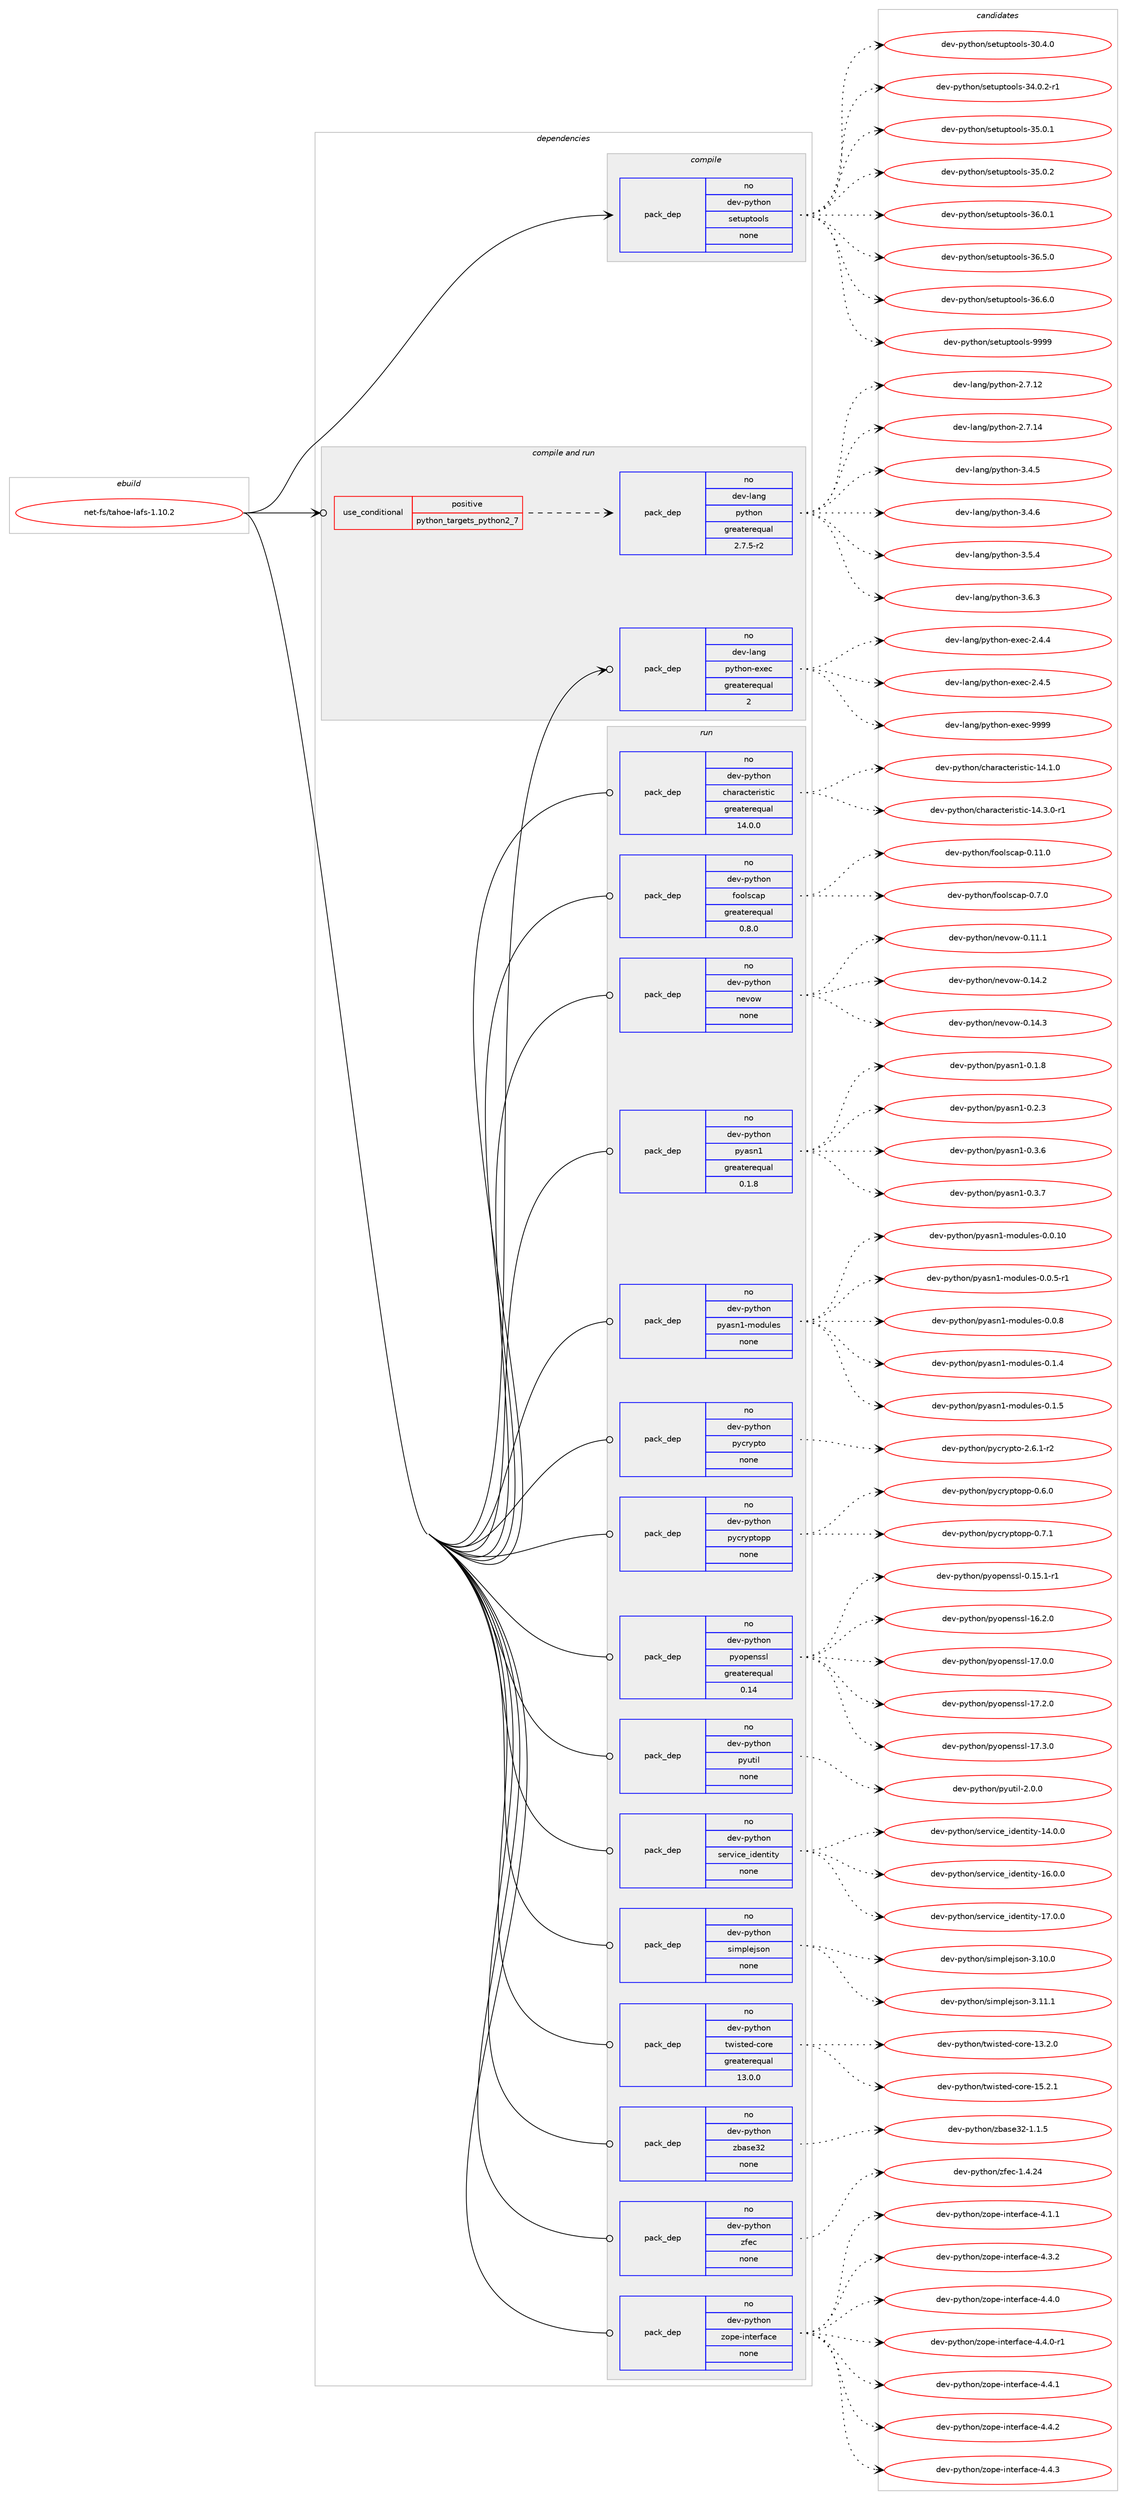 digraph prolog {

# *************
# Graph options
# *************

newrank=true;
concentrate=true;
compound=true;
graph [rankdir=LR,fontname=Helvetica,fontsize=10,ranksep=1.5];#, ranksep=2.5, nodesep=0.2];
edge  [arrowhead=vee];
node  [fontname=Helvetica,fontsize=10];

# **********
# The ebuild
# **********

subgraph cluster_leftcol {
color=gray;
rank=same;
label=<<i>ebuild</i>>;
id [label="net-fs/tahoe-lafs-1.10.2", color=red, width=4, href="../net-fs/tahoe-lafs-1.10.2.svg"];
}

# ****************
# The dependencies
# ****************

subgraph cluster_midcol {
color=gray;
label=<<i>dependencies</i>>;
subgraph cluster_compile {
fillcolor="#eeeeee";
style=filled;
label=<<i>compile</i>>;
subgraph pack302382 {
dependency410817 [label=<<TABLE BORDER="0" CELLBORDER="1" CELLSPACING="0" CELLPADDING="4" WIDTH="220"><TR><TD ROWSPAN="6" CELLPADDING="30">pack_dep</TD></TR><TR><TD WIDTH="110">no</TD></TR><TR><TD>dev-python</TD></TR><TR><TD>setuptools</TD></TR><TR><TD>none</TD></TR><TR><TD></TD></TR></TABLE>>, shape=none, color=blue];
}
id:e -> dependency410817:w [weight=20,style="solid",arrowhead="vee"];
}
subgraph cluster_compileandrun {
fillcolor="#eeeeee";
style=filled;
label=<<i>compile and run</i>>;
subgraph cond101628 {
dependency410818 [label=<<TABLE BORDER="0" CELLBORDER="1" CELLSPACING="0" CELLPADDING="4"><TR><TD ROWSPAN="3" CELLPADDING="10">use_conditional</TD></TR><TR><TD>positive</TD></TR><TR><TD>python_targets_python2_7</TD></TR></TABLE>>, shape=none, color=red];
subgraph pack302383 {
dependency410819 [label=<<TABLE BORDER="0" CELLBORDER="1" CELLSPACING="0" CELLPADDING="4" WIDTH="220"><TR><TD ROWSPAN="6" CELLPADDING="30">pack_dep</TD></TR><TR><TD WIDTH="110">no</TD></TR><TR><TD>dev-lang</TD></TR><TR><TD>python</TD></TR><TR><TD>greaterequal</TD></TR><TR><TD>2.7.5-r2</TD></TR></TABLE>>, shape=none, color=blue];
}
dependency410818:e -> dependency410819:w [weight=20,style="dashed",arrowhead="vee"];
}
id:e -> dependency410818:w [weight=20,style="solid",arrowhead="odotvee"];
subgraph pack302384 {
dependency410820 [label=<<TABLE BORDER="0" CELLBORDER="1" CELLSPACING="0" CELLPADDING="4" WIDTH="220"><TR><TD ROWSPAN="6" CELLPADDING="30">pack_dep</TD></TR><TR><TD WIDTH="110">no</TD></TR><TR><TD>dev-lang</TD></TR><TR><TD>python-exec</TD></TR><TR><TD>greaterequal</TD></TR><TR><TD>2</TD></TR></TABLE>>, shape=none, color=blue];
}
id:e -> dependency410820:w [weight=20,style="solid",arrowhead="odotvee"];
}
subgraph cluster_run {
fillcolor="#eeeeee";
style=filled;
label=<<i>run</i>>;
subgraph pack302385 {
dependency410821 [label=<<TABLE BORDER="0" CELLBORDER="1" CELLSPACING="0" CELLPADDING="4" WIDTH="220"><TR><TD ROWSPAN="6" CELLPADDING="30">pack_dep</TD></TR><TR><TD WIDTH="110">no</TD></TR><TR><TD>dev-python</TD></TR><TR><TD>characteristic</TD></TR><TR><TD>greaterequal</TD></TR><TR><TD>14.0.0</TD></TR></TABLE>>, shape=none, color=blue];
}
id:e -> dependency410821:w [weight=20,style="solid",arrowhead="odot"];
subgraph pack302386 {
dependency410822 [label=<<TABLE BORDER="0" CELLBORDER="1" CELLSPACING="0" CELLPADDING="4" WIDTH="220"><TR><TD ROWSPAN="6" CELLPADDING="30">pack_dep</TD></TR><TR><TD WIDTH="110">no</TD></TR><TR><TD>dev-python</TD></TR><TR><TD>foolscap</TD></TR><TR><TD>greaterequal</TD></TR><TR><TD>0.8.0</TD></TR></TABLE>>, shape=none, color=blue];
}
id:e -> dependency410822:w [weight=20,style="solid",arrowhead="odot"];
subgraph pack302387 {
dependency410823 [label=<<TABLE BORDER="0" CELLBORDER="1" CELLSPACING="0" CELLPADDING="4" WIDTH="220"><TR><TD ROWSPAN="6" CELLPADDING="30">pack_dep</TD></TR><TR><TD WIDTH="110">no</TD></TR><TR><TD>dev-python</TD></TR><TR><TD>nevow</TD></TR><TR><TD>none</TD></TR><TR><TD></TD></TR></TABLE>>, shape=none, color=blue];
}
id:e -> dependency410823:w [weight=20,style="solid",arrowhead="odot"];
subgraph pack302388 {
dependency410824 [label=<<TABLE BORDER="0" CELLBORDER="1" CELLSPACING="0" CELLPADDING="4" WIDTH="220"><TR><TD ROWSPAN="6" CELLPADDING="30">pack_dep</TD></TR><TR><TD WIDTH="110">no</TD></TR><TR><TD>dev-python</TD></TR><TR><TD>pyasn1</TD></TR><TR><TD>greaterequal</TD></TR><TR><TD>0.1.8</TD></TR></TABLE>>, shape=none, color=blue];
}
id:e -> dependency410824:w [weight=20,style="solid",arrowhead="odot"];
subgraph pack302389 {
dependency410825 [label=<<TABLE BORDER="0" CELLBORDER="1" CELLSPACING="0" CELLPADDING="4" WIDTH="220"><TR><TD ROWSPAN="6" CELLPADDING="30">pack_dep</TD></TR><TR><TD WIDTH="110">no</TD></TR><TR><TD>dev-python</TD></TR><TR><TD>pyasn1-modules</TD></TR><TR><TD>none</TD></TR><TR><TD></TD></TR></TABLE>>, shape=none, color=blue];
}
id:e -> dependency410825:w [weight=20,style="solid",arrowhead="odot"];
subgraph pack302390 {
dependency410826 [label=<<TABLE BORDER="0" CELLBORDER="1" CELLSPACING="0" CELLPADDING="4" WIDTH="220"><TR><TD ROWSPAN="6" CELLPADDING="30">pack_dep</TD></TR><TR><TD WIDTH="110">no</TD></TR><TR><TD>dev-python</TD></TR><TR><TD>pycrypto</TD></TR><TR><TD>none</TD></TR><TR><TD></TD></TR></TABLE>>, shape=none, color=blue];
}
id:e -> dependency410826:w [weight=20,style="solid",arrowhead="odot"];
subgraph pack302391 {
dependency410827 [label=<<TABLE BORDER="0" CELLBORDER="1" CELLSPACING="0" CELLPADDING="4" WIDTH="220"><TR><TD ROWSPAN="6" CELLPADDING="30">pack_dep</TD></TR><TR><TD WIDTH="110">no</TD></TR><TR><TD>dev-python</TD></TR><TR><TD>pycryptopp</TD></TR><TR><TD>none</TD></TR><TR><TD></TD></TR></TABLE>>, shape=none, color=blue];
}
id:e -> dependency410827:w [weight=20,style="solid",arrowhead="odot"];
subgraph pack302392 {
dependency410828 [label=<<TABLE BORDER="0" CELLBORDER="1" CELLSPACING="0" CELLPADDING="4" WIDTH="220"><TR><TD ROWSPAN="6" CELLPADDING="30">pack_dep</TD></TR><TR><TD WIDTH="110">no</TD></TR><TR><TD>dev-python</TD></TR><TR><TD>pyopenssl</TD></TR><TR><TD>greaterequal</TD></TR><TR><TD>0.14</TD></TR></TABLE>>, shape=none, color=blue];
}
id:e -> dependency410828:w [weight=20,style="solid",arrowhead="odot"];
subgraph pack302393 {
dependency410829 [label=<<TABLE BORDER="0" CELLBORDER="1" CELLSPACING="0" CELLPADDING="4" WIDTH="220"><TR><TD ROWSPAN="6" CELLPADDING="30">pack_dep</TD></TR><TR><TD WIDTH="110">no</TD></TR><TR><TD>dev-python</TD></TR><TR><TD>pyutil</TD></TR><TR><TD>none</TD></TR><TR><TD></TD></TR></TABLE>>, shape=none, color=blue];
}
id:e -> dependency410829:w [weight=20,style="solid",arrowhead="odot"];
subgraph pack302394 {
dependency410830 [label=<<TABLE BORDER="0" CELLBORDER="1" CELLSPACING="0" CELLPADDING="4" WIDTH="220"><TR><TD ROWSPAN="6" CELLPADDING="30">pack_dep</TD></TR><TR><TD WIDTH="110">no</TD></TR><TR><TD>dev-python</TD></TR><TR><TD>service_identity</TD></TR><TR><TD>none</TD></TR><TR><TD></TD></TR></TABLE>>, shape=none, color=blue];
}
id:e -> dependency410830:w [weight=20,style="solid",arrowhead="odot"];
subgraph pack302395 {
dependency410831 [label=<<TABLE BORDER="0" CELLBORDER="1" CELLSPACING="0" CELLPADDING="4" WIDTH="220"><TR><TD ROWSPAN="6" CELLPADDING="30">pack_dep</TD></TR><TR><TD WIDTH="110">no</TD></TR><TR><TD>dev-python</TD></TR><TR><TD>simplejson</TD></TR><TR><TD>none</TD></TR><TR><TD></TD></TR></TABLE>>, shape=none, color=blue];
}
id:e -> dependency410831:w [weight=20,style="solid",arrowhead="odot"];
subgraph pack302396 {
dependency410832 [label=<<TABLE BORDER="0" CELLBORDER="1" CELLSPACING="0" CELLPADDING="4" WIDTH="220"><TR><TD ROWSPAN="6" CELLPADDING="30">pack_dep</TD></TR><TR><TD WIDTH="110">no</TD></TR><TR><TD>dev-python</TD></TR><TR><TD>twisted-core</TD></TR><TR><TD>greaterequal</TD></TR><TR><TD>13.0.0</TD></TR></TABLE>>, shape=none, color=blue];
}
id:e -> dependency410832:w [weight=20,style="solid",arrowhead="odot"];
subgraph pack302397 {
dependency410833 [label=<<TABLE BORDER="0" CELLBORDER="1" CELLSPACING="0" CELLPADDING="4" WIDTH="220"><TR><TD ROWSPAN="6" CELLPADDING="30">pack_dep</TD></TR><TR><TD WIDTH="110">no</TD></TR><TR><TD>dev-python</TD></TR><TR><TD>zbase32</TD></TR><TR><TD>none</TD></TR><TR><TD></TD></TR></TABLE>>, shape=none, color=blue];
}
id:e -> dependency410833:w [weight=20,style="solid",arrowhead="odot"];
subgraph pack302398 {
dependency410834 [label=<<TABLE BORDER="0" CELLBORDER="1" CELLSPACING="0" CELLPADDING="4" WIDTH="220"><TR><TD ROWSPAN="6" CELLPADDING="30">pack_dep</TD></TR><TR><TD WIDTH="110">no</TD></TR><TR><TD>dev-python</TD></TR><TR><TD>zfec</TD></TR><TR><TD>none</TD></TR><TR><TD></TD></TR></TABLE>>, shape=none, color=blue];
}
id:e -> dependency410834:w [weight=20,style="solid",arrowhead="odot"];
subgraph pack302399 {
dependency410835 [label=<<TABLE BORDER="0" CELLBORDER="1" CELLSPACING="0" CELLPADDING="4" WIDTH="220"><TR><TD ROWSPAN="6" CELLPADDING="30">pack_dep</TD></TR><TR><TD WIDTH="110">no</TD></TR><TR><TD>dev-python</TD></TR><TR><TD>zope-interface</TD></TR><TR><TD>none</TD></TR><TR><TD></TD></TR></TABLE>>, shape=none, color=blue];
}
id:e -> dependency410835:w [weight=20,style="solid",arrowhead="odot"];
}
}

# **************
# The candidates
# **************

subgraph cluster_choices {
rank=same;
color=gray;
label=<<i>candidates</i>>;

subgraph choice302382 {
color=black;
nodesep=1;
choice100101118451121211161041111104711510111611711211611111110811545514846524648 [label="dev-python/setuptools-30.4.0", color=red, width=4,href="../dev-python/setuptools-30.4.0.svg"];
choice1001011184511212111610411111047115101116117112116111111108115455152464846504511449 [label="dev-python/setuptools-34.0.2-r1", color=red, width=4,href="../dev-python/setuptools-34.0.2-r1.svg"];
choice100101118451121211161041111104711510111611711211611111110811545515346484649 [label="dev-python/setuptools-35.0.1", color=red, width=4,href="../dev-python/setuptools-35.0.1.svg"];
choice100101118451121211161041111104711510111611711211611111110811545515346484650 [label="dev-python/setuptools-35.0.2", color=red, width=4,href="../dev-python/setuptools-35.0.2.svg"];
choice100101118451121211161041111104711510111611711211611111110811545515446484649 [label="dev-python/setuptools-36.0.1", color=red, width=4,href="../dev-python/setuptools-36.0.1.svg"];
choice100101118451121211161041111104711510111611711211611111110811545515446534648 [label="dev-python/setuptools-36.5.0", color=red, width=4,href="../dev-python/setuptools-36.5.0.svg"];
choice100101118451121211161041111104711510111611711211611111110811545515446544648 [label="dev-python/setuptools-36.6.0", color=red, width=4,href="../dev-python/setuptools-36.6.0.svg"];
choice10010111845112121116104111110471151011161171121161111111081154557575757 [label="dev-python/setuptools-9999", color=red, width=4,href="../dev-python/setuptools-9999.svg"];
dependency410817:e -> choice100101118451121211161041111104711510111611711211611111110811545514846524648:w [style=dotted,weight="100"];
dependency410817:e -> choice1001011184511212111610411111047115101116117112116111111108115455152464846504511449:w [style=dotted,weight="100"];
dependency410817:e -> choice100101118451121211161041111104711510111611711211611111110811545515346484649:w [style=dotted,weight="100"];
dependency410817:e -> choice100101118451121211161041111104711510111611711211611111110811545515346484650:w [style=dotted,weight="100"];
dependency410817:e -> choice100101118451121211161041111104711510111611711211611111110811545515446484649:w [style=dotted,weight="100"];
dependency410817:e -> choice100101118451121211161041111104711510111611711211611111110811545515446534648:w [style=dotted,weight="100"];
dependency410817:e -> choice100101118451121211161041111104711510111611711211611111110811545515446544648:w [style=dotted,weight="100"];
dependency410817:e -> choice10010111845112121116104111110471151011161171121161111111081154557575757:w [style=dotted,weight="100"];
}
subgraph choice302383 {
color=black;
nodesep=1;
choice10010111845108971101034711212111610411111045504655464950 [label="dev-lang/python-2.7.12", color=red, width=4,href="../dev-lang/python-2.7.12.svg"];
choice10010111845108971101034711212111610411111045504655464952 [label="dev-lang/python-2.7.14", color=red, width=4,href="../dev-lang/python-2.7.14.svg"];
choice100101118451089711010347112121116104111110455146524653 [label="dev-lang/python-3.4.5", color=red, width=4,href="../dev-lang/python-3.4.5.svg"];
choice100101118451089711010347112121116104111110455146524654 [label="dev-lang/python-3.4.6", color=red, width=4,href="../dev-lang/python-3.4.6.svg"];
choice100101118451089711010347112121116104111110455146534652 [label="dev-lang/python-3.5.4", color=red, width=4,href="../dev-lang/python-3.5.4.svg"];
choice100101118451089711010347112121116104111110455146544651 [label="dev-lang/python-3.6.3", color=red, width=4,href="../dev-lang/python-3.6.3.svg"];
dependency410819:e -> choice10010111845108971101034711212111610411111045504655464950:w [style=dotted,weight="100"];
dependency410819:e -> choice10010111845108971101034711212111610411111045504655464952:w [style=dotted,weight="100"];
dependency410819:e -> choice100101118451089711010347112121116104111110455146524653:w [style=dotted,weight="100"];
dependency410819:e -> choice100101118451089711010347112121116104111110455146524654:w [style=dotted,weight="100"];
dependency410819:e -> choice100101118451089711010347112121116104111110455146534652:w [style=dotted,weight="100"];
dependency410819:e -> choice100101118451089711010347112121116104111110455146544651:w [style=dotted,weight="100"];
}
subgraph choice302384 {
color=black;
nodesep=1;
choice1001011184510897110103471121211161041111104510112010199455046524652 [label="dev-lang/python-exec-2.4.4", color=red, width=4,href="../dev-lang/python-exec-2.4.4.svg"];
choice1001011184510897110103471121211161041111104510112010199455046524653 [label="dev-lang/python-exec-2.4.5", color=red, width=4,href="../dev-lang/python-exec-2.4.5.svg"];
choice10010111845108971101034711212111610411111045101120101994557575757 [label="dev-lang/python-exec-9999", color=red, width=4,href="../dev-lang/python-exec-9999.svg"];
dependency410820:e -> choice1001011184510897110103471121211161041111104510112010199455046524652:w [style=dotted,weight="100"];
dependency410820:e -> choice1001011184510897110103471121211161041111104510112010199455046524653:w [style=dotted,weight="100"];
dependency410820:e -> choice10010111845108971101034711212111610411111045101120101994557575757:w [style=dotted,weight="100"];
}
subgraph choice302385 {
color=black;
nodesep=1;
choice1001011184511212111610411111047991049711497991161011141051151161059945495246494648 [label="dev-python/characteristic-14.1.0", color=red, width=4,href="../dev-python/characteristic-14.1.0.svg"];
choice10010111845112121116104111110479910497114979911610111410511511610599454952465146484511449 [label="dev-python/characteristic-14.3.0-r1", color=red, width=4,href="../dev-python/characteristic-14.3.0-r1.svg"];
dependency410821:e -> choice1001011184511212111610411111047991049711497991161011141051151161059945495246494648:w [style=dotted,weight="100"];
dependency410821:e -> choice10010111845112121116104111110479910497114979911610111410511511610599454952465146484511449:w [style=dotted,weight="100"];
}
subgraph choice302386 {
color=black;
nodesep=1;
choice1001011184511212111610411111047102111111108115999711245484649494648 [label="dev-python/foolscap-0.11.0", color=red, width=4,href="../dev-python/foolscap-0.11.0.svg"];
choice10010111845112121116104111110471021111111081159997112454846554648 [label="dev-python/foolscap-0.7.0", color=red, width=4,href="../dev-python/foolscap-0.7.0.svg"];
dependency410822:e -> choice1001011184511212111610411111047102111111108115999711245484649494648:w [style=dotted,weight="100"];
dependency410822:e -> choice10010111845112121116104111110471021111111081159997112454846554648:w [style=dotted,weight="100"];
}
subgraph choice302387 {
color=black;
nodesep=1;
choice100101118451121211161041111104711010111811111945484649494649 [label="dev-python/nevow-0.11.1", color=red, width=4,href="../dev-python/nevow-0.11.1.svg"];
choice100101118451121211161041111104711010111811111945484649524650 [label="dev-python/nevow-0.14.2", color=red, width=4,href="../dev-python/nevow-0.14.2.svg"];
choice100101118451121211161041111104711010111811111945484649524651 [label="dev-python/nevow-0.14.3", color=red, width=4,href="../dev-python/nevow-0.14.3.svg"];
dependency410823:e -> choice100101118451121211161041111104711010111811111945484649494649:w [style=dotted,weight="100"];
dependency410823:e -> choice100101118451121211161041111104711010111811111945484649524650:w [style=dotted,weight="100"];
dependency410823:e -> choice100101118451121211161041111104711010111811111945484649524651:w [style=dotted,weight="100"];
}
subgraph choice302388 {
color=black;
nodesep=1;
choice10010111845112121116104111110471121219711511049454846494656 [label="dev-python/pyasn1-0.1.8", color=red, width=4,href="../dev-python/pyasn1-0.1.8.svg"];
choice10010111845112121116104111110471121219711511049454846504651 [label="dev-python/pyasn1-0.2.3", color=red, width=4,href="../dev-python/pyasn1-0.2.3.svg"];
choice10010111845112121116104111110471121219711511049454846514654 [label="dev-python/pyasn1-0.3.6", color=red, width=4,href="../dev-python/pyasn1-0.3.6.svg"];
choice10010111845112121116104111110471121219711511049454846514655 [label="dev-python/pyasn1-0.3.7", color=red, width=4,href="../dev-python/pyasn1-0.3.7.svg"];
dependency410824:e -> choice10010111845112121116104111110471121219711511049454846494656:w [style=dotted,weight="100"];
dependency410824:e -> choice10010111845112121116104111110471121219711511049454846504651:w [style=dotted,weight="100"];
dependency410824:e -> choice10010111845112121116104111110471121219711511049454846514654:w [style=dotted,weight="100"];
dependency410824:e -> choice10010111845112121116104111110471121219711511049454846514655:w [style=dotted,weight="100"];
}
subgraph choice302389 {
color=black;
nodesep=1;
choice100101118451121211161041111104711212197115110494510911110011710810111545484648464948 [label="dev-python/pyasn1-modules-0.0.10", color=red, width=4,href="../dev-python/pyasn1-modules-0.0.10.svg"];
choice10010111845112121116104111110471121219711511049451091111001171081011154548464846534511449 [label="dev-python/pyasn1-modules-0.0.5-r1", color=red, width=4,href="../dev-python/pyasn1-modules-0.0.5-r1.svg"];
choice1001011184511212111610411111047112121971151104945109111100117108101115454846484656 [label="dev-python/pyasn1-modules-0.0.8", color=red, width=4,href="../dev-python/pyasn1-modules-0.0.8.svg"];
choice1001011184511212111610411111047112121971151104945109111100117108101115454846494652 [label="dev-python/pyasn1-modules-0.1.4", color=red, width=4,href="../dev-python/pyasn1-modules-0.1.4.svg"];
choice1001011184511212111610411111047112121971151104945109111100117108101115454846494653 [label="dev-python/pyasn1-modules-0.1.5", color=red, width=4,href="../dev-python/pyasn1-modules-0.1.5.svg"];
dependency410825:e -> choice100101118451121211161041111104711212197115110494510911110011710810111545484648464948:w [style=dotted,weight="100"];
dependency410825:e -> choice10010111845112121116104111110471121219711511049451091111001171081011154548464846534511449:w [style=dotted,weight="100"];
dependency410825:e -> choice1001011184511212111610411111047112121971151104945109111100117108101115454846484656:w [style=dotted,weight="100"];
dependency410825:e -> choice1001011184511212111610411111047112121971151104945109111100117108101115454846494652:w [style=dotted,weight="100"];
dependency410825:e -> choice1001011184511212111610411111047112121971151104945109111100117108101115454846494653:w [style=dotted,weight="100"];
}
subgraph choice302390 {
color=black;
nodesep=1;
choice1001011184511212111610411111047112121991141211121161114550465446494511450 [label="dev-python/pycrypto-2.6.1-r2", color=red, width=4,href="../dev-python/pycrypto-2.6.1-r2.svg"];
dependency410826:e -> choice1001011184511212111610411111047112121991141211121161114550465446494511450:w [style=dotted,weight="100"];
}
subgraph choice302391 {
color=black;
nodesep=1;
choice100101118451121211161041111104711212199114121112116111112112454846544648 [label="dev-python/pycryptopp-0.6.0", color=red, width=4,href="../dev-python/pycryptopp-0.6.0.svg"];
choice100101118451121211161041111104711212199114121112116111112112454846554649 [label="dev-python/pycryptopp-0.7.1", color=red, width=4,href="../dev-python/pycryptopp-0.7.1.svg"];
dependency410827:e -> choice100101118451121211161041111104711212199114121112116111112112454846544648:w [style=dotted,weight="100"];
dependency410827:e -> choice100101118451121211161041111104711212199114121112116111112112454846554649:w [style=dotted,weight="100"];
}
subgraph choice302392 {
color=black;
nodesep=1;
choice1001011184511212111610411111047112121111112101110115115108454846495346494511449 [label="dev-python/pyopenssl-0.15.1-r1", color=red, width=4,href="../dev-python/pyopenssl-0.15.1-r1.svg"];
choice100101118451121211161041111104711212111111210111011511510845495446504648 [label="dev-python/pyopenssl-16.2.0", color=red, width=4,href="../dev-python/pyopenssl-16.2.0.svg"];
choice100101118451121211161041111104711212111111210111011511510845495546484648 [label="dev-python/pyopenssl-17.0.0", color=red, width=4,href="../dev-python/pyopenssl-17.0.0.svg"];
choice100101118451121211161041111104711212111111210111011511510845495546504648 [label="dev-python/pyopenssl-17.2.0", color=red, width=4,href="../dev-python/pyopenssl-17.2.0.svg"];
choice100101118451121211161041111104711212111111210111011511510845495546514648 [label="dev-python/pyopenssl-17.3.0", color=red, width=4,href="../dev-python/pyopenssl-17.3.0.svg"];
dependency410828:e -> choice1001011184511212111610411111047112121111112101110115115108454846495346494511449:w [style=dotted,weight="100"];
dependency410828:e -> choice100101118451121211161041111104711212111111210111011511510845495446504648:w [style=dotted,weight="100"];
dependency410828:e -> choice100101118451121211161041111104711212111111210111011511510845495546484648:w [style=dotted,weight="100"];
dependency410828:e -> choice100101118451121211161041111104711212111111210111011511510845495546504648:w [style=dotted,weight="100"];
dependency410828:e -> choice100101118451121211161041111104711212111111210111011511510845495546514648:w [style=dotted,weight="100"];
}
subgraph choice302393 {
color=black;
nodesep=1;
choice1001011184511212111610411111047112121117116105108455046484648 [label="dev-python/pyutil-2.0.0", color=red, width=4,href="../dev-python/pyutil-2.0.0.svg"];
dependency410829:e -> choice1001011184511212111610411111047112121117116105108455046484648:w [style=dotted,weight="100"];
}
subgraph choice302394 {
color=black;
nodesep=1;
choice1001011184511212111610411111047115101114118105991019510510010111011610511612145495246484648 [label="dev-python/service_identity-14.0.0", color=red, width=4,href="../dev-python/service_identity-14.0.0.svg"];
choice1001011184511212111610411111047115101114118105991019510510010111011610511612145495446484648 [label="dev-python/service_identity-16.0.0", color=red, width=4,href="../dev-python/service_identity-16.0.0.svg"];
choice1001011184511212111610411111047115101114118105991019510510010111011610511612145495546484648 [label="dev-python/service_identity-17.0.0", color=red, width=4,href="../dev-python/service_identity-17.0.0.svg"];
dependency410830:e -> choice1001011184511212111610411111047115101114118105991019510510010111011610511612145495246484648:w [style=dotted,weight="100"];
dependency410830:e -> choice1001011184511212111610411111047115101114118105991019510510010111011610511612145495446484648:w [style=dotted,weight="100"];
dependency410830:e -> choice1001011184511212111610411111047115101114118105991019510510010111011610511612145495546484648:w [style=dotted,weight="100"];
}
subgraph choice302395 {
color=black;
nodesep=1;
choice100101118451121211161041111104711510510911210810110611511111045514649484648 [label="dev-python/simplejson-3.10.0", color=red, width=4,href="../dev-python/simplejson-3.10.0.svg"];
choice100101118451121211161041111104711510510911210810110611511111045514649494649 [label="dev-python/simplejson-3.11.1", color=red, width=4,href="../dev-python/simplejson-3.11.1.svg"];
dependency410831:e -> choice100101118451121211161041111104711510510911210810110611511111045514649484648:w [style=dotted,weight="100"];
dependency410831:e -> choice100101118451121211161041111104711510510911210810110611511111045514649494649:w [style=dotted,weight="100"];
}
subgraph choice302396 {
color=black;
nodesep=1;
choice1001011184511212111610411111047116119105115116101100459911111410145495146504648 [label="dev-python/twisted-core-13.2.0", color=red, width=4,href="../dev-python/twisted-core-13.2.0.svg"];
choice1001011184511212111610411111047116119105115116101100459911111410145495346504649 [label="dev-python/twisted-core-15.2.1", color=red, width=4,href="../dev-python/twisted-core-15.2.1.svg"];
dependency410832:e -> choice1001011184511212111610411111047116119105115116101100459911111410145495146504648:w [style=dotted,weight="100"];
dependency410832:e -> choice1001011184511212111610411111047116119105115116101100459911111410145495346504649:w [style=dotted,weight="100"];
}
subgraph choice302397 {
color=black;
nodesep=1;
choice100101118451121211161041111104712298971151015150454946494653 [label="dev-python/zbase32-1.1.5", color=red, width=4,href="../dev-python/zbase32-1.1.5.svg"];
dependency410833:e -> choice100101118451121211161041111104712298971151015150454946494653:w [style=dotted,weight="100"];
}
subgraph choice302398 {
color=black;
nodesep=1;
choice10010111845112121116104111110471221021019945494652465052 [label="dev-python/zfec-1.4.24", color=red, width=4,href="../dev-python/zfec-1.4.24.svg"];
dependency410834:e -> choice10010111845112121116104111110471221021019945494652465052:w [style=dotted,weight="100"];
}
subgraph choice302399 {
color=black;
nodesep=1;
choice1001011184511212111610411111047122111112101451051101161011141029799101455246494649 [label="dev-python/zope-interface-4.1.1", color=red, width=4,href="../dev-python/zope-interface-4.1.1.svg"];
choice1001011184511212111610411111047122111112101451051101161011141029799101455246514650 [label="dev-python/zope-interface-4.3.2", color=red, width=4,href="../dev-python/zope-interface-4.3.2.svg"];
choice1001011184511212111610411111047122111112101451051101161011141029799101455246524648 [label="dev-python/zope-interface-4.4.0", color=red, width=4,href="../dev-python/zope-interface-4.4.0.svg"];
choice10010111845112121116104111110471221111121014510511011610111410297991014552465246484511449 [label="dev-python/zope-interface-4.4.0-r1", color=red, width=4,href="../dev-python/zope-interface-4.4.0-r1.svg"];
choice1001011184511212111610411111047122111112101451051101161011141029799101455246524649 [label="dev-python/zope-interface-4.4.1", color=red, width=4,href="../dev-python/zope-interface-4.4.1.svg"];
choice1001011184511212111610411111047122111112101451051101161011141029799101455246524650 [label="dev-python/zope-interface-4.4.2", color=red, width=4,href="../dev-python/zope-interface-4.4.2.svg"];
choice1001011184511212111610411111047122111112101451051101161011141029799101455246524651 [label="dev-python/zope-interface-4.4.3", color=red, width=4,href="../dev-python/zope-interface-4.4.3.svg"];
dependency410835:e -> choice1001011184511212111610411111047122111112101451051101161011141029799101455246494649:w [style=dotted,weight="100"];
dependency410835:e -> choice1001011184511212111610411111047122111112101451051101161011141029799101455246514650:w [style=dotted,weight="100"];
dependency410835:e -> choice1001011184511212111610411111047122111112101451051101161011141029799101455246524648:w [style=dotted,weight="100"];
dependency410835:e -> choice10010111845112121116104111110471221111121014510511011610111410297991014552465246484511449:w [style=dotted,weight="100"];
dependency410835:e -> choice1001011184511212111610411111047122111112101451051101161011141029799101455246524649:w [style=dotted,weight="100"];
dependency410835:e -> choice1001011184511212111610411111047122111112101451051101161011141029799101455246524650:w [style=dotted,weight="100"];
dependency410835:e -> choice1001011184511212111610411111047122111112101451051101161011141029799101455246524651:w [style=dotted,weight="100"];
}
}

}
